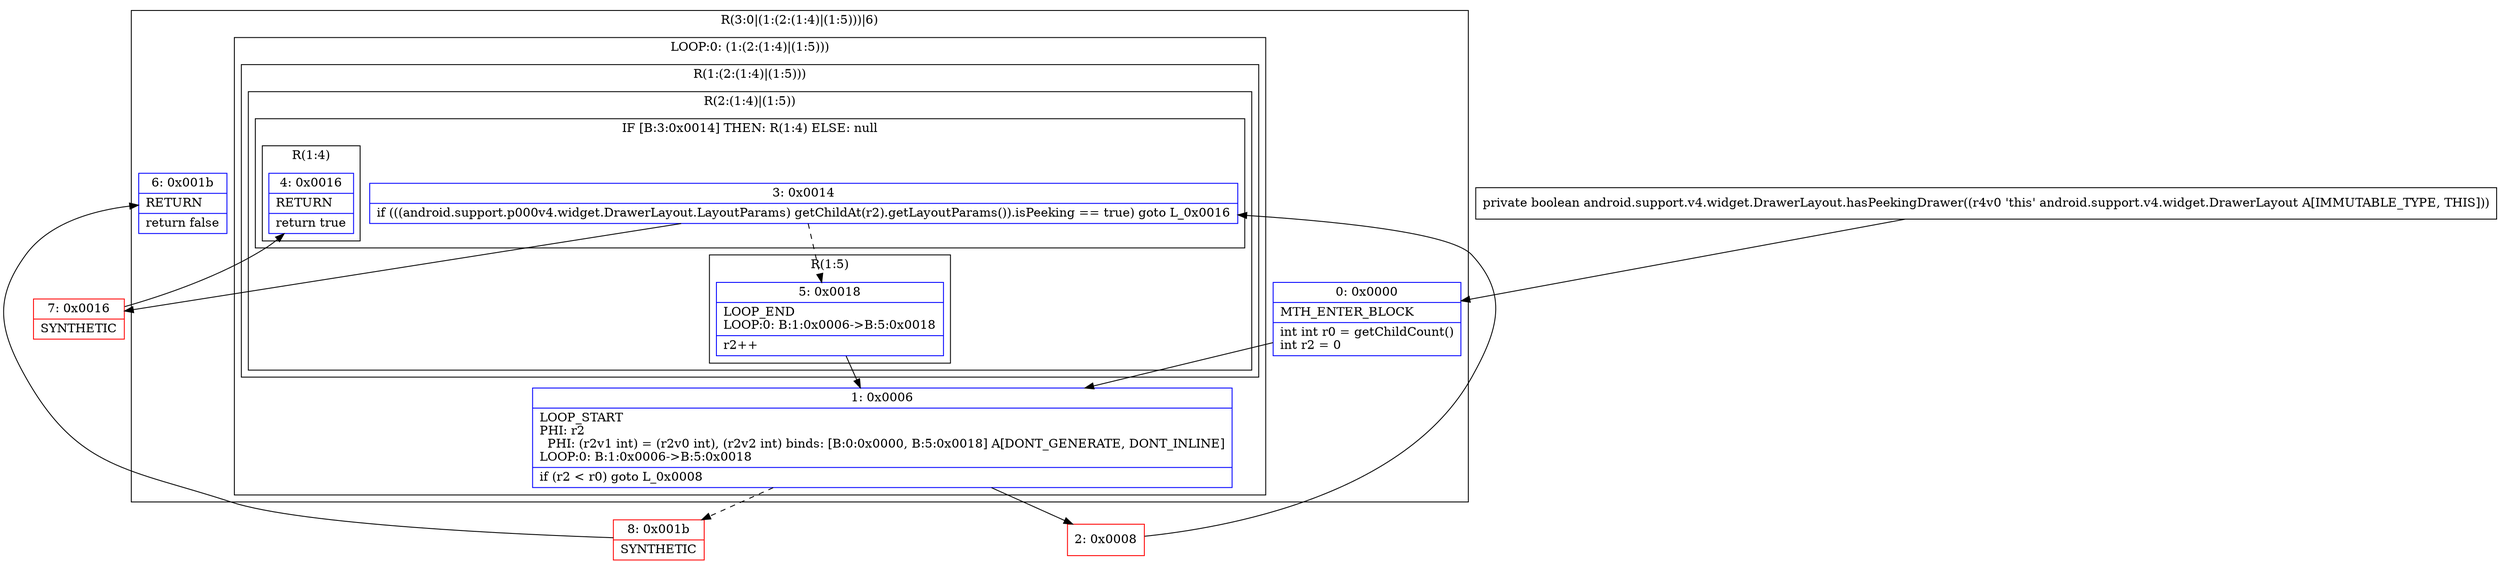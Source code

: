digraph "CFG forandroid.support.v4.widget.DrawerLayout.hasPeekingDrawer()Z" {
subgraph cluster_Region_1652329520 {
label = "R(3:0|(1:(2:(1:4)|(1:5)))|6)";
node [shape=record,color=blue];
Node_0 [shape=record,label="{0\:\ 0x0000|MTH_ENTER_BLOCK\l|int int r0 = getChildCount()\lint r2 = 0\l}"];
subgraph cluster_LoopRegion_1399331977 {
label = "LOOP:0: (1:(2:(1:4)|(1:5)))";
node [shape=record,color=blue];
Node_1 [shape=record,label="{1\:\ 0x0006|LOOP_START\lPHI: r2 \l  PHI: (r2v1 int) = (r2v0 int), (r2v2 int) binds: [B:0:0x0000, B:5:0x0018] A[DONT_GENERATE, DONT_INLINE]\lLOOP:0: B:1:0x0006\-\>B:5:0x0018\l|if (r2 \< r0) goto L_0x0008\l}"];
subgraph cluster_Region_2038741862 {
label = "R(1:(2:(1:4)|(1:5)))";
node [shape=record,color=blue];
subgraph cluster_Region_976923938 {
label = "R(2:(1:4)|(1:5))";
node [shape=record,color=blue];
subgraph cluster_IfRegion_1419692500 {
label = "IF [B:3:0x0014] THEN: R(1:4) ELSE: null";
node [shape=record,color=blue];
Node_3 [shape=record,label="{3\:\ 0x0014|if (((android.support.p000v4.widget.DrawerLayout.LayoutParams) getChildAt(r2).getLayoutParams()).isPeeking == true) goto L_0x0016\l}"];
subgraph cluster_Region_1596708756 {
label = "R(1:4)";
node [shape=record,color=blue];
Node_4 [shape=record,label="{4\:\ 0x0016|RETURN\l|return true\l}"];
}
}
subgraph cluster_Region_458302978 {
label = "R(1:5)";
node [shape=record,color=blue];
Node_5 [shape=record,label="{5\:\ 0x0018|LOOP_END\lLOOP:0: B:1:0x0006\-\>B:5:0x0018\l|r2++\l}"];
}
}
}
}
Node_6 [shape=record,label="{6\:\ 0x001b|RETURN\l|return false\l}"];
}
Node_2 [shape=record,color=red,label="{2\:\ 0x0008}"];
Node_7 [shape=record,color=red,label="{7\:\ 0x0016|SYNTHETIC\l}"];
Node_8 [shape=record,color=red,label="{8\:\ 0x001b|SYNTHETIC\l}"];
MethodNode[shape=record,label="{private boolean android.support.v4.widget.DrawerLayout.hasPeekingDrawer((r4v0 'this' android.support.v4.widget.DrawerLayout A[IMMUTABLE_TYPE, THIS])) }"];
MethodNode -> Node_0;
Node_0 -> Node_1;
Node_1 -> Node_2;
Node_1 -> Node_8[style=dashed];
Node_3 -> Node_5[style=dashed];
Node_3 -> Node_7;
Node_5 -> Node_1;
Node_2 -> Node_3;
Node_7 -> Node_4;
Node_8 -> Node_6;
}

